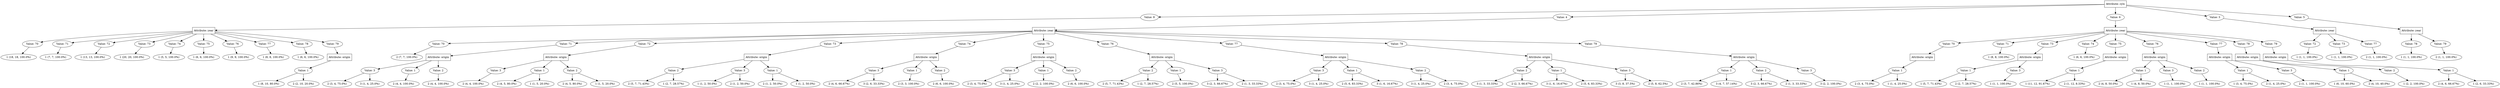 digraph {
	graph [rankdir=TB]
	4726383504 [label="Attribute: cyls" fillcolor=white shape=rectangle style=filled]
	"\"4726383504_8\"" [label="Value: 8" fillcolor=white shape=oval style=filled]
	4726383504 -> "\"4726383504_8\""
	"\"4726383504_8\"" -> 4726390736
	4726390736 [label="Attribute: year" fillcolor=white shape=rectangle style=filled]
	"\"4726390736_70\"" [label="Value: 70" fillcolor=white shape=oval style=filled]
	4726390736 -> "\"4726390736_70\""
	"\"4726390736_70\"" -> 4726432144
	4726432144 [label="1 (18, 18, 100.0%)" fillcolor=white shape=oval style=filled]
	"\"4726390736_71\"" [label="Value: 71" fillcolor=white shape=oval style=filled]
	4726390736 -> "\"4726390736_71\""
	"\"4726390736_71\"" -> 4726439120
	4726439120 [label="1 (7, 7, 100.0%)" fillcolor=white shape=oval style=filled]
	"\"4726390736_72\"" [label="Value: 72" fillcolor=white shape=oval style=filled]
	4726390736 -> "\"4726390736_72\""
	"\"4726390736_72\"" -> 4726459280
	4726459280 [label="1 (13, 13, 100.0%)" fillcolor=white shape=oval style=filled]
	"\"4726390736_73\"" [label="Value: 73" fillcolor=white shape=oval style=filled]
	4726390736 -> "\"4726390736_73\""
	"\"4726390736_73\"" -> 4726462672
	4726462672 [label="1 (20, 20, 100.0%)" fillcolor=white shape=oval style=filled]
	"\"4726390736_74\"" [label="Value: 74" fillcolor=white shape=oval style=filled]
	4726390736 -> "\"4726390736_74\""
	"\"4726390736_74\"" -> 4726462864
	4726462864 [label="1 (5, 5, 100.0%)" fillcolor=white shape=oval style=filled]
	"\"4726390736_75\"" [label="Value: 75" fillcolor=white shape=oval style=filled]
	4726390736 -> "\"4726390736_75\""
	"\"4726390736_75\"" -> 4726463056
	4726463056 [label="1 (6, 6, 100.0%)" fillcolor=white shape=oval style=filled]
	"\"4726390736_76\"" [label="Value: 76" fillcolor=white shape=oval style=filled]
	4726390736 -> "\"4726390736_76\""
	"\"4726390736_76\"" -> 4726463248
	4726463248 [label="1 (9, 9, 100.0%)" fillcolor=white shape=oval style=filled]
	"\"4726390736_77\"" [label="Value: 77" fillcolor=white shape=oval style=filled]
	4726390736 -> "\"4726390736_77\""
	"\"4726390736_77\"" -> 4726463440
	4726463440 [label="1 (8, 8, 100.0%)" fillcolor=white shape=oval style=filled]
	"\"4726390736_78\"" [label="Value: 78" fillcolor=white shape=oval style=filled]
	4726390736 -> "\"4726390736_78\""
	"\"4726390736_78\"" -> 4726463632
	4726463632 [label="1 (6, 6, 100.0%)" fillcolor=white shape=oval style=filled]
	"\"4726390736_79\"" [label="Value: 79" fillcolor=white shape=oval style=filled]
	4726390736 -> "\"4726390736_79\""
	"\"4726390736_79\"" -> 4726466000
	4726466000 [label="Attribute: origin" fillcolor=white shape=rectangle style=filled]
	"\"4726466000_1\"" [label="Value: 1" fillcolor=white shape=oval style=filled]
	4726466000 -> "\"4726466000_1\""
	"\"4726466000_1\"" -> 4726466256
	4726466256 [label="1 (8, 10, 80.0%)" fillcolor=white shape=oval style=filled]
	"\"4726466000_1\"" -> 4726466320
	4726466320 [label="2 (2, 10, 20.0%)" fillcolor=white shape=oval style=filled]
	"\"4726383504_4\"" [label="Value: 4" fillcolor=white shape=oval style=filled]
	4726383504 -> "\"4726383504_4\""
	"\"4726383504_4\"" -> 4726390672
	4726390672 [label="Attribute: year" fillcolor=white shape=rectangle style=filled]
	"\"4726390672_70\"" [label="Value: 70" fillcolor=white shape=oval style=filled]
	4726390672 -> "\"4726390672_70\""
	"\"4726390672_70\"" -> 4726426704
	4726426704 [label="2 (7, 7, 100.0%)" fillcolor=white shape=oval style=filled]
	"\"4726390672_71\"" [label="Value: 71" fillcolor=white shape=oval style=filled]
	4726390672 -> "\"4726390672_71\""
	"\"4726390672_71\"" -> 4726472464
	4726472464 [label="Attribute: origin" fillcolor=white shape=rectangle style=filled]
	"\"4726472464_3\"" [label="Value: 3" fillcolor=white shape=oval style=filled]
	4726472464 -> "\"4726472464_3\""
	"\"4726472464_3\"" -> 4726489168
	4726489168 [label="2 (3, 4, 75.0%)" fillcolor=white shape=oval style=filled]
	"\"4726472464_3\"" -> 4726489232
	4726489232 [label="3 (1, 4, 25.0%)" fillcolor=white shape=oval style=filled]
	"\"4726472464_1\"" [label="Value: 1" fillcolor=white shape=oval style=filled]
	4726472464 -> "\"4726472464_1\""
	"\"4726472464_1\"" -> 4726489424
	4726489424 [label="2 (4, 4, 100.0%)" fillcolor=white shape=oval style=filled]
	"\"4726472464_2\"" [label="Value: 2" fillcolor=white shape=oval style=filled]
	4726472464 -> "\"4726472464_2\""
	"\"4726472464_2\"" -> 4726489616
	4726489616 [label="2 (4, 4, 100.0%)" fillcolor=white shape=oval style=filled]
	"\"4726390672_72\"" [label="Value: 72" fillcolor=white shape=oval style=filled]
	4726390672 -> "\"4726390672_72\""
	"\"4726390672_72\"" -> 4726490192
	4726490192 [label="Attribute: origin" fillcolor=white shape=rectangle style=filled]
	"\"4726490192_3\"" [label="Value: 3" fillcolor=white shape=oval style=filled]
	4726490192 -> "\"4726490192_3\""
	"\"4726490192_3\"" -> 4726490448
	4726490448 [label="2 (4, 4, 100.0%)" fillcolor=white shape=oval style=filled]
	"\"4726490192_1\"" [label="Value: 1" fillcolor=white shape=oval style=filled]
	4726490192 -> "\"4726490192_1\""
	"\"4726490192_1\"" -> 4726490640
	4726490640 [label="2 (4, 5, 80.0%)" fillcolor=white shape=oval style=filled]
	"\"4726490192_1\"" -> 4726490704
	4726490704 [label="1 (1, 5, 20.0%)" fillcolor=white shape=oval style=filled]
	"\"4726490192_2\"" [label="Value: 2" fillcolor=white shape=oval style=filled]
	4726490192 -> "\"4726490192_2\""
	"\"4726490192_2\"" -> 4726490896
	4726490896 [label="2 (4, 5, 80.0%)" fillcolor=white shape=oval style=filled]
	"\"4726490192_2\"" -> 4726490960
	4726490960 [label="1 (1, 5, 20.0%)" fillcolor=white shape=oval style=filled]
	"\"4726390672_73\"" [label="Value: 73" fillcolor=white shape=oval style=filled]
	4726390672 -> "\"4726390672_73\""
	"\"4726390672_73\"" -> 4726490064
	4726490064 [label="Attribute: origin" fillcolor=white shape=rectangle style=filled]
	"\"4726490064_2\"" [label="Value: 2" fillcolor=white shape=oval style=filled]
	4726490064 -> "\"4726490064_2\""
	"\"4726490064_2\"" -> 4726489936
	4726489936 [label="2 (5, 7, 71.43%)" fillcolor=white shape=oval style=filled]
	"\"4726490064_2\"" -> 4726491088
	4726491088 [label="1 (2, 7, 28.57%)" fillcolor=white shape=oval style=filled]
	"\"4726490064_3\"" [label="Value: 3" fillcolor=white shape=oval style=filled]
	4726490064 -> "\"4726490064_3\""
	"\"4726490064_3\"" -> 4726491152
	4726491152 [label="1 (1, 2, 50.0%)" fillcolor=white shape=oval style=filled]
	"\"4726490064_3\"" -> 4726491280
	4726491280 [label="2 (1, 2, 50.0%)" fillcolor=white shape=oval style=filled]
	"\"4726490064_1\"" [label="Value: 1" fillcolor=white shape=oval style=filled]
	4726490064 -> "\"4726490064_1\""
	"\"4726490064_1\"" -> 4726491344
	4726491344 [label="2 (1, 2, 50.0%)" fillcolor=white shape=oval style=filled]
	"\"4726490064_1\"" -> 4726491472
	4726491472 [label="1 (1, 2, 50.0%)" fillcolor=white shape=oval style=filled]
	"\"4726390672_74\"" [label="Value: 74" fillcolor=white shape=oval style=filled]
	4726390672 -> "\"4726390672_74\""
	"\"4726390672_74\"" -> 4726492112
	4726492112 [label="Attribute: origin" fillcolor=white shape=rectangle style=filled]
	"\"4726492112_3\"" [label="Value: 3" fillcolor=white shape=oval style=filled]
	4726492112 -> "\"4726492112_3\""
	"\"4726492112_3\"" -> 4726492368
	4726492368 [label="2 (4, 6, 66.67%)" fillcolor=white shape=oval style=filled]
	"\"4726492112_3\"" -> 4726492432
	4726492432 [label="3 (2, 6, 33.33%)" fillcolor=white shape=oval style=filled]
	"\"4726492112_1\"" [label="Value: 1" fillcolor=white shape=oval style=filled]
	4726492112 -> "\"4726492112_1\""
	"\"4726492112_1\"" -> 4726492624
	4726492624 [label="2 (3, 3, 100.0%)" fillcolor=white shape=oval style=filled]
	"\"4726492112_2\"" [label="Value: 2" fillcolor=white shape=oval style=filled]
	4726492112 -> "\"4726492112_2\""
	"\"4726492112_2\"" -> 4726492816
	4726492816 [label="2 (6, 6, 100.0%)" fillcolor=white shape=oval style=filled]
	"\"4726390672_75\"" [label="Value: 75" fillcolor=white shape=oval style=filled]
	4726390672 -> "\"4726390672_75\""
	"\"4726390672_75\"" -> 4726489872
	4726489872 [label="Attribute: origin" fillcolor=white shape=rectangle style=filled]
	"\"4726489872_3\"" [label="Value: 3" fillcolor=white shape=oval style=filled]
	4726489872 -> "\"4726489872_3\""
	"\"4726489872_3\"" -> 4726491984
	4726491984 [label="2 (3, 4, 75.0%)" fillcolor=white shape=oval style=filled]
	"\"4726489872_3\"" -> 4726492944
	4726492944 [label="3 (1, 4, 25.0%)" fillcolor=white shape=oval style=filled]
	"\"4726489872_1\"" [label="Value: 1" fillcolor=white shape=oval style=filled]
	4726489872 -> "\"4726489872_1\""
	"\"4726489872_1\"" -> 4726493008
	4726493008 [label="2 (2, 2, 100.0%)" fillcolor=white shape=oval style=filled]
	"\"4726489872_2\"" [label="Value: 2" fillcolor=white shape=oval style=filled]
	4726489872 -> "\"4726489872_2\""
	"\"4726489872_2\"" -> 4726493136
	4726493136 [label="2 (6, 6, 100.0%)" fillcolor=white shape=oval style=filled]
	"\"4726390672_76\"" [label="Value: 76" fillcolor=white shape=oval style=filled]
	4726390672 -> "\"4726390672_76\""
	"\"4726390672_76\"" -> 4726493520
	4726493520 [label="Attribute: origin" fillcolor=white shape=rectangle style=filled]
	"\"4726493520_2\"" [label="Value: 2" fillcolor=white shape=oval style=filled]
	4726493520 -> "\"4726493520_2\""
	"\"4726493520_2\"" -> 4726493904
	4726493904 [label="2 (5, 7, 71.43%)" fillcolor=white shape=oval style=filled]
	"\"4726493520_2\"" -> 4726493968
	4726493968 [label="1 (2, 7, 28.57%)" fillcolor=white shape=oval style=filled]
	"\"4726493520_1\"" [label="Value: 1" fillcolor=white shape=oval style=filled]
	4726493520 -> "\"4726493520_1\""
	"\"4726493520_1\"" -> 4726494160
	4726494160 [label="2 (5, 5, 100.0%)" fillcolor=white shape=oval style=filled]
	"\"4726493520_3\"" [label="Value: 3" fillcolor=white shape=oval style=filled]
	4726493520 -> "\"4726493520_3\""
	"\"4726493520_3\"" -> 4726494352
	4726494352 [label="3 (2, 3, 66.67%)" fillcolor=white shape=oval style=filled]
	"\"4726493520_3\"" -> 4726494416
	4726494416 [label="2 (1, 3, 33.33%)" fillcolor=white shape=oval style=filled]
	"\"4726390672_77\"" [label="Value: 77" fillcolor=white shape=oval style=filled]
	4726390672 -> "\"4726390672_77\""
	"\"4726390672_77\"" -> 4726491536
	4726491536 [label="Attribute: origin" fillcolor=white shape=rectangle style=filled]
	"\"4726491536_3\"" [label="Value: 3" fillcolor=white shape=oval style=filled]
	4726491536 -> "\"4726491536_3\""
	"\"4726491536_3\"" -> 4726494544
	4726494544 [label="2 (3, 4, 75.0%)" fillcolor=white shape=oval style=filled]
	"\"4726491536_3\"" -> 4726494672
	4726494672 [label="3 (1, 4, 25.0%)" fillcolor=white shape=oval style=filled]
	"\"4726491536_1\"" [label="Value: 1" fillcolor=white shape=oval style=filled]
	4726491536 -> "\"4726491536_1\""
	"\"4726491536_1\"" -> 4726494736
	4726494736 [label="2 (5, 6, 83.33%)" fillcolor=white shape=oval style=filled]
	"\"4726491536_1\"" -> 4726494864
	4726494864 [label="3 (1, 6, 16.67%)" fillcolor=white shape=oval style=filled]
	"\"4726491536_2\"" [label="Value: 2" fillcolor=white shape=oval style=filled]
	4726491536 -> "\"4726491536_2\""
	"\"4726491536_2\"" -> 4726494928
	4726494928 [label="3 (1, 4, 25.0%)" fillcolor=white shape=oval style=filled]
	"\"4726491536_2\"" -> 4726495056
	4726495056 [label="2 (3, 4, 75.0%)" fillcolor=white shape=oval style=filled]
	"\"4726390672_78\"" [label="Value: 78" fillcolor=white shape=oval style=filled]
	4726390672 -> "\"4726390672_78\""
	"\"4726390672_78\"" -> 4726495760
	4726495760 [label="Attribute: origin" fillcolor=white shape=rectangle style=filled]
	"\"4726495760_2\"" [label="Value: 2" fillcolor=white shape=oval style=filled]
	4726495760 -> "\"4726495760_2\""
	"\"4726495760_2\"" -> 4726496016
	4726496016 [label="3 (1, 3, 33.33%)" fillcolor=white shape=oval style=filled]
	"\"4726495760_2\"" -> 4726496080
	4726496080 [label="2 (2, 3, 66.67%)" fillcolor=white shape=oval style=filled]
	"\"4726495760_1\"" [label="Value: 1" fillcolor=white shape=oval style=filled]
	4726495760 -> "\"4726495760_1\""
	"\"4726495760_1\"" -> 4726496272
	4726496272 [label="3 (1, 6, 16.67%)" fillcolor=white shape=oval style=filled]
	"\"4726495760_1\"" -> 4726496336
	4726496336 [label="2 (5, 6, 83.33%)" fillcolor=white shape=oval style=filled]
	"\"4726495760_3\"" [label="Value: 3" fillcolor=white shape=oval style=filled]
	4726495760 -> "\"4726495760_3\""
	"\"4726495760_3\"" -> 4726496528
	4726496528 [label="3 (3, 8, 37.5%)" fillcolor=white shape=oval style=filled]
	"\"4726495760_3\"" -> 4726496592
	4726496592 [label="2 (5, 8, 62.5%)" fillcolor=white shape=oval style=filled]
	"\"4726390672_79\"" [label="Value: 79" fillcolor=white shape=oval style=filled]
	4726390672 -> "\"4726390672_79\""
	"\"4726390672_79\"" -> 4726491600
	4726491600 [label="Attribute: origin" fillcolor=white shape=rectangle style=filled]
	"\"4726491600_1\"" [label="Value: 1" fillcolor=white shape=oval style=filled]
	4726491600 -> "\"4726491600_1\""
	"\"4726491600_1\"" -> 4726494480
	4726494480 [label="2 (3, 7, 42.86%)" fillcolor=white shape=oval style=filled]
	"\"4726491600_1\"" -> 4726495632
	4726495632 [label="3 (4, 7, 57.14%)" fillcolor=white shape=oval style=filled]
	"\"4726491600_2\"" [label="Value: 2" fillcolor=white shape=oval style=filled]
	4726491600 -> "\"4726491600_2\""
	"\"4726491600_2\"" -> 4726496656
	4726496656 [label="3 (2, 3, 66.67%)" fillcolor=white shape=oval style=filled]
	"\"4726491600_2\"" -> 4726496784
	4726496784 [label="2 (1, 3, 33.33%)" fillcolor=white shape=oval style=filled]
	"\"4726491600_3\"" [label="Value: 3" fillcolor=white shape=oval style=filled]
	4726491600 -> "\"4726491600_3\""
	"\"4726491600_3\"" -> 4726496848
	4726496848 [label="3 (2, 2, 100.0%)" fillcolor=white shape=oval style=filled]
	"\"4726383504_6\"" [label="Value: 6" fillcolor=white shape=oval style=filled]
	4726383504 -> "\"4726383504_6\""
	"\"4726383504_6\"" -> 4726390608
	4726390608 [label="Attribute: year" fillcolor=white shape=rectangle style=filled]
	"\"4726390608_70\"" [label="Value: 70" fillcolor=white shape=oval style=filled]
	4726390608 -> "\"4726390608_70\""
	"\"4726390608_70\"" -> 4726435920
	4726435920 [label="Attribute: origin" fillcolor=white shape=rectangle style=filled]
	"\"4726435920_1\"" [label="Value: 1" fillcolor=white shape=oval style=filled]
	4726435920 -> "\"4726435920_1\""
	"\"4726435920_1\"" -> 4726437072
	4726437072 [label="2 (3, 4, 75.0%)" fillcolor=white shape=oval style=filled]
	"\"4726435920_1\"" -> 4726437136
	4726437136 [label="1 (1, 4, 25.0%)" fillcolor=white shape=oval style=filled]
	"\"4726390608_71\"" [label="Value: 71" fillcolor=white shape=oval style=filled]
	4726390608 -> "\"4726390608_71\""
	"\"4726390608_71\"" -> 4726426384
	4726426384 [label="1 (8, 8, 100.0%)" fillcolor=white shape=oval style=filled]
	"\"4726390608_73\"" [label="Value: 73" fillcolor=white shape=oval style=filled]
	4726390608 -> "\"4726390608_73\""
	"\"4726390608_73\"" -> 4726438608
	4726438608 [label="Attribute: origin" fillcolor=white shape=rectangle style=filled]
	"\"4726438608_1\"" [label="Value: 1" fillcolor=white shape=oval style=filled]
	4726438608 -> "\"4726438608_1\""
	"\"4726438608_1\"" -> 4726438928
	4726438928 [label="1 (5, 7, 71.43%)" fillcolor=white shape=oval style=filled]
	"\"4726438608_1\"" -> 4726438992
	4726438992 [label="2 (2, 7, 28.57%)" fillcolor=white shape=oval style=filled]
	"\"4726438608_3\"" [label="Value: 3" fillcolor=white shape=oval style=filled]
	4726438608 -> "\"4726438608_3\""
	"\"4726438608_3\"" -> 4726439248
	4726439248 [label="1 (1, 1, 100.0%)" fillcolor=white shape=oval style=filled]
	"\"4726390608_74\"" [label="Value: 74" fillcolor=white shape=oval style=filled]
	4726390608 -> "\"4726390608_74\""
	"\"4726390608_74\"" -> 4726431888
	4726431888 [label="1 (6, 6, 100.0%)" fillcolor=white shape=oval style=filled]
	"\"4726390608_75\"" [label="Value: 75" fillcolor=white shape=oval style=filled]
	4726390608 -> "\"4726390608_75\""
	"\"4726390608_75\"" -> 4726439376
	4726439376 [label="Attribute: origin" fillcolor=white shape=rectangle style=filled]
	"\"4726439376_1\"" [label="Value: 1" fillcolor=white shape=oval style=filled]
	4726439376 -> "\"4726439376_1\""
	"\"4726439376_1\"" -> 4726458576
	4726458576 [label="1 (11, 12, 91.67%)" fillcolor=white shape=oval style=filled]
	"\"4726439376_1\"" -> 4726458704
	4726458704 [label="2 (1, 12, 8.33%)" fillcolor=white shape=oval style=filled]
	"\"4726390608_76\"" [label="Value: 76" fillcolor=white shape=oval style=filled]
	4726390608 -> "\"4726390608_76\""
	"\"4726390608_76\"" -> 4726459152
	4726459152 [label="Attribute: origin" fillcolor=white shape=rectangle style=filled]
	"\"4726459152_1\"" [label="Value: 1" fillcolor=white shape=oval style=filled]
	4726459152 -> "\"4726459152_1\""
	"\"4726459152_1\"" -> 4726459216
	4726459216 [label="2 (4, 8, 50.0%)" fillcolor=white shape=oval style=filled]
	"\"4726459152_1\"" -> 4726459472
	4726459472 [label="1 (4, 8, 50.0%)" fillcolor=white shape=oval style=filled]
	"\"4726459152_3\"" [label="Value: 3" fillcolor=white shape=oval style=filled]
	4726459152 -> "\"4726459152_3\""
	"\"4726459152_3\"" -> 4726459792
	4726459792 [label="1 (1, 1, 100.0%)" fillcolor=white shape=oval style=filled]
	"\"4726459152_2\"" [label="Value: 2" fillcolor=white shape=oval style=filled]
	4726459152 -> "\"4726459152_2\""
	"\"4726459152_2\"" -> 4726460048
	4726460048 [label="1 (1, 1, 100.0%)" fillcolor=white shape=oval style=filled]
	"\"4726390608_77\"" [label="Value: 77" fillcolor=white shape=oval style=filled]
	4726390608 -> "\"4726390608_77\""
	"\"4726390608_77\"" -> 4726439312
	4726439312 [label="Attribute: origin" fillcolor=white shape=rectangle style=filled]
	"\"4726439312_1\"" [label="Value: 1" fillcolor=white shape=oval style=filled]
	4726439312 -> "\"4726439312_1\""
	"\"4726439312_1\"" -> 4726458896
	4726458896 [label="1 (3, 4, 75.0%)" fillcolor=white shape=oval style=filled]
	"\"4726439312_1\"" -> 4726459024
	4726459024 [label="2 (1, 4, 25.0%)" fillcolor=white shape=oval style=filled]
	"\"4726439312_3\"" [label="Value: 3" fillcolor=white shape=oval style=filled]
	4726439312 -> "\"4726439312_3\""
	"\"4726439312_3\"" -> 4726458960
	4726458960 [label="2 (1, 1, 100.0%)" fillcolor=white shape=oval style=filled]
	"\"4726390608_78\"" [label="Value: 78" fillcolor=white shape=oval style=filled]
	4726390608 -> "\"4726390608_78\""
	"\"4726390608_78\"" -> 4726461328
	4726461328 [label="Attribute: origin" fillcolor=white shape=rectangle style=filled]
	"\"4726461328_1\"" [label="Value: 1" fillcolor=white shape=oval style=filled]
	4726461328 -> "\"4726461328_1\""
	"\"4726461328_1\"" -> 4726461776
	4726461776 [label="1 (6, 10, 60.0%)" fillcolor=white shape=oval style=filled]
	"\"4726461328_1\"" -> 4726461904
	4726461904 [label="2 (4, 10, 40.0%)" fillcolor=white shape=oval style=filled]
	"\"4726461328_2\"" [label="Value: 2" fillcolor=white shape=oval style=filled]
	4726461328 -> "\"4726461328_2\""
	"\"4726461328_2\"" -> 4726462160
	4726462160 [label="1 (2, 2, 100.0%)" fillcolor=white shape=oval style=filled]
	"\"4726390608_79\"" [label="Value: 79" fillcolor=white shape=oval style=filled]
	4726390608 -> "\"4726390608_79\""
	"\"4726390608_79\"" -> 4726460944
	4726460944 [label="Attribute: origin" fillcolor=white shape=rectangle style=filled]
	"\"4726460944_1\"" [label="Value: 1" fillcolor=white shape=oval style=filled]
	4726460944 -> "\"4726460944_1\""
	"\"4726460944_1\"" -> 4726461072
	4726461072 [label="2 (4, 6, 66.67%)" fillcolor=white shape=oval style=filled]
	"\"4726460944_1\"" -> 4726461264
	4726461264 [label="1 (2, 6, 33.33%)" fillcolor=white shape=oval style=filled]
	"\"4726383504_3\"" [label="Value: 3" fillcolor=white shape=oval style=filled]
	4726383504 -> "\"4726383504_3\""
	"\"4726383504_3\"" -> 4726390480
	4726390480 [label="Attribute: year" fillcolor=white shape=rectangle style=filled]
	"\"4726390480_72\"" [label="Value: 72" fillcolor=white shape=oval style=filled]
	4726390480 -> "\"4726390480_72\""
	"\"4726390480_72\"" -> 4726424080
	4726424080 [label="1 (1, 1, 100.0%)" fillcolor=white shape=oval style=filled]
	"\"4726390480_73\"" [label="Value: 73" fillcolor=white shape=oval style=filled]
	4726390480 -> "\"4726390480_73\""
	"\"4726390480_73\"" -> 4726424144
	4726424144 [label="1 (1, 1, 100.0%)" fillcolor=white shape=oval style=filled]
	"\"4726390480_77\"" [label="Value: 77" fillcolor=white shape=oval style=filled]
	4726390480 -> "\"4726390480_77\""
	"\"4726390480_77\"" -> 4726424336
	4726424336 [label="2 (1, 1, 100.0%)" fillcolor=white shape=oval style=filled]
	"\"4726383504_5\"" [label="Value: 5" fillcolor=white shape=oval style=filled]
	4726383504 -> "\"4726383504_5\""
	"\"4726383504_5\"" -> 4726438864
	4726438864 [label="Attribute: year" fillcolor=white shape=rectangle style=filled]
	"\"4726438864_78\"" [label="Value: 78" fillcolor=white shape=oval style=filled]
	4726438864 -> "\"4726438864_78\""
	"\"4726438864_78\"" -> 4726423632
	4726423632 [label="1 (1, 1, 100.0%)" fillcolor=white shape=oval style=filled]
	"\"4726438864_79\"" [label="Value: 79" fillcolor=white shape=oval style=filled]
	4726438864 -> "\"4726438864_79\""
	"\"4726438864_79\"" -> 4726428880
	4726428880 [label="2 (1, 1, 100.0%)" fillcolor=white shape=oval style=filled]
}
